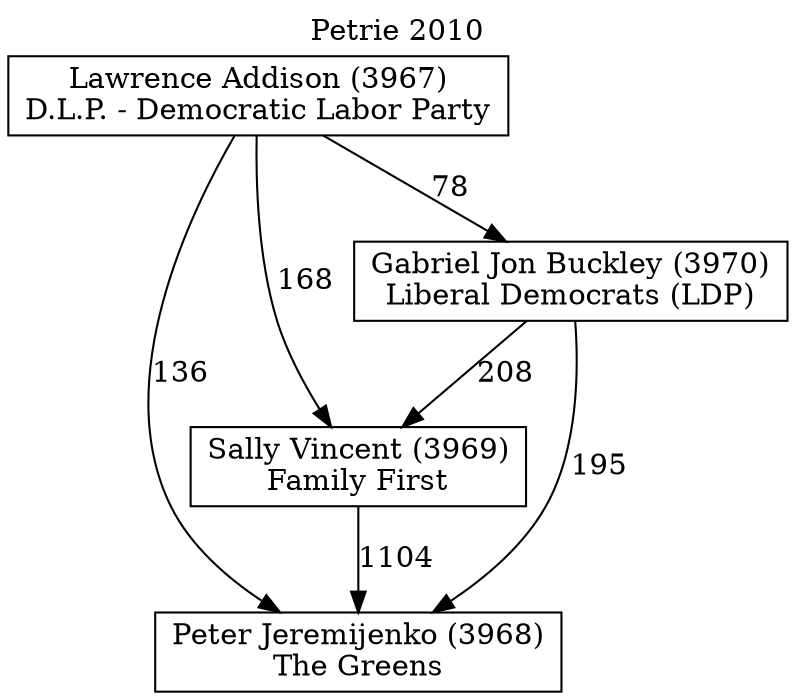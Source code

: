 // House preference flow
digraph "Peter Jeremijenko (3968)_Petrie_2010" {
	graph [label="Petrie 2010" labelloc=t mclimit=10]
	node [shape=box]
	"Peter Jeremijenko (3968)" [label="Peter Jeremijenko (3968)
The Greens"]
	"Sally Vincent (3969)" [label="Sally Vincent (3969)
Family First"]
	"Gabriel Jon Buckley (3970)" [label="Gabriel Jon Buckley (3970)
Liberal Democrats (LDP)"]
	"Lawrence Addison (3967)" [label="Lawrence Addison (3967)
D.L.P. - Democratic Labor Party"]
	"Peter Jeremijenko (3968)" [label="Peter Jeremijenko (3968)
The Greens"]
	"Gabriel Jon Buckley (3970)" [label="Gabriel Jon Buckley (3970)
Liberal Democrats (LDP)"]
	"Lawrence Addison (3967)" [label="Lawrence Addison (3967)
D.L.P. - Democratic Labor Party"]
	"Peter Jeremijenko (3968)" [label="Peter Jeremijenko (3968)
The Greens"]
	"Lawrence Addison (3967)" [label="Lawrence Addison (3967)
D.L.P. - Democratic Labor Party"]
	"Lawrence Addison (3967)" [label="Lawrence Addison (3967)
D.L.P. - Democratic Labor Party"]
	"Gabriel Jon Buckley (3970)" [label="Gabriel Jon Buckley (3970)
Liberal Democrats (LDP)"]
	"Lawrence Addison (3967)" [label="Lawrence Addison (3967)
D.L.P. - Democratic Labor Party"]
	"Lawrence Addison (3967)" [label="Lawrence Addison (3967)
D.L.P. - Democratic Labor Party"]
	"Sally Vincent (3969)" [label="Sally Vincent (3969)
Family First"]
	"Gabriel Jon Buckley (3970)" [label="Gabriel Jon Buckley (3970)
Liberal Democrats (LDP)"]
	"Lawrence Addison (3967)" [label="Lawrence Addison (3967)
D.L.P. - Democratic Labor Party"]
	"Sally Vincent (3969)" [label="Sally Vincent (3969)
Family First"]
	"Lawrence Addison (3967)" [label="Lawrence Addison (3967)
D.L.P. - Democratic Labor Party"]
	"Lawrence Addison (3967)" [label="Lawrence Addison (3967)
D.L.P. - Democratic Labor Party"]
	"Gabriel Jon Buckley (3970)" [label="Gabriel Jon Buckley (3970)
Liberal Democrats (LDP)"]
	"Lawrence Addison (3967)" [label="Lawrence Addison (3967)
D.L.P. - Democratic Labor Party"]
	"Lawrence Addison (3967)" [label="Lawrence Addison (3967)
D.L.P. - Democratic Labor Party"]
	"Sally Vincent (3969)" -> "Peter Jeremijenko (3968)" [label=1104]
	"Gabriel Jon Buckley (3970)" -> "Sally Vincent (3969)" [label=208]
	"Lawrence Addison (3967)" -> "Gabriel Jon Buckley (3970)" [label=78]
	"Gabriel Jon Buckley (3970)" -> "Peter Jeremijenko (3968)" [label=195]
	"Lawrence Addison (3967)" -> "Peter Jeremijenko (3968)" [label=136]
	"Lawrence Addison (3967)" -> "Sally Vincent (3969)" [label=168]
}

